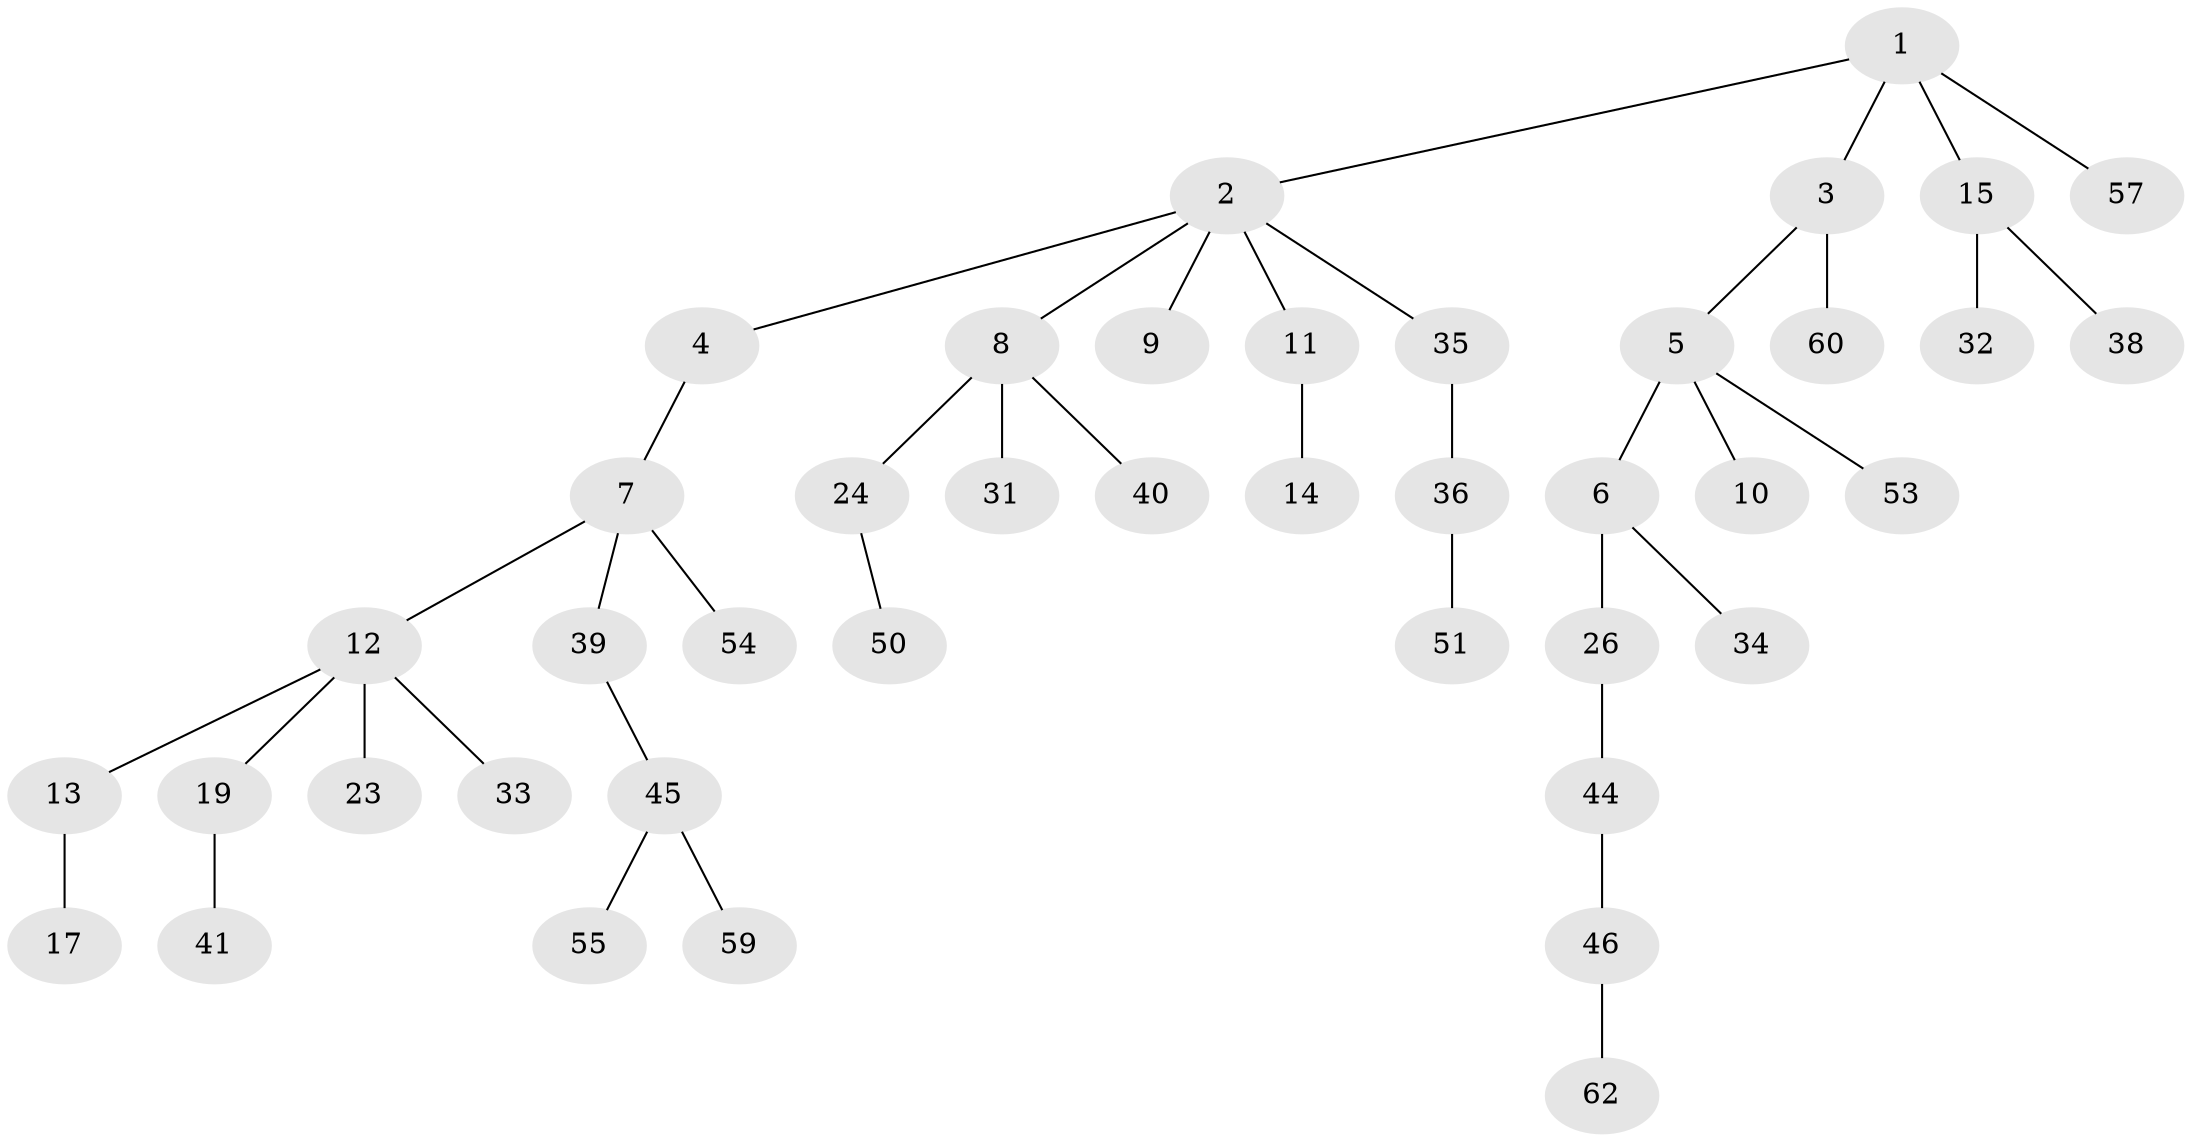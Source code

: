 // original degree distribution, {5: 0.03225806451612903, 7: 0.016129032258064516, 4: 0.04838709677419355, 2: 0.3064516129032258, 3: 0.14516129032258066, 1: 0.45161290322580644}
// Generated by graph-tools (version 1.1) at 2025/42/03/06/25 10:42:02]
// undirected, 42 vertices, 41 edges
graph export_dot {
graph [start="1"]
  node [color=gray90,style=filled];
  1 [super="+20"];
  2 [super="+30"];
  3 [super="+37"];
  4;
  5 [super="+21"];
  6 [super="+25"];
  7 [super="+22"];
  8 [super="+48"];
  9;
  10;
  11 [super="+49"];
  12 [super="+16"];
  13;
  14;
  15 [super="+27"];
  17 [super="+18"];
  19 [super="+29"];
  23 [super="+28"];
  24 [super="+42"];
  26 [super="+56"];
  31 [super="+47"];
  32;
  33;
  34;
  35;
  36 [super="+43"];
  38;
  39;
  40;
  41;
  44;
  45 [super="+52"];
  46 [super="+58"];
  50;
  51;
  53;
  54;
  55;
  57 [super="+61"];
  59;
  60;
  62;
  1 -- 2;
  1 -- 3;
  1 -- 15;
  1 -- 57;
  2 -- 4;
  2 -- 8;
  2 -- 9;
  2 -- 11;
  2 -- 35;
  3 -- 5;
  3 -- 60;
  4 -- 7;
  5 -- 6;
  5 -- 10;
  5 -- 53;
  6 -- 26;
  6 -- 34;
  7 -- 12;
  7 -- 39;
  7 -- 54;
  8 -- 24;
  8 -- 31;
  8 -- 40;
  11 -- 14;
  12 -- 13;
  12 -- 33;
  12 -- 19;
  12 -- 23;
  13 -- 17;
  15 -- 32;
  15 -- 38;
  19 -- 41;
  24 -- 50;
  26 -- 44;
  35 -- 36;
  36 -- 51;
  39 -- 45;
  44 -- 46;
  45 -- 59;
  45 -- 55;
  46 -- 62;
}
